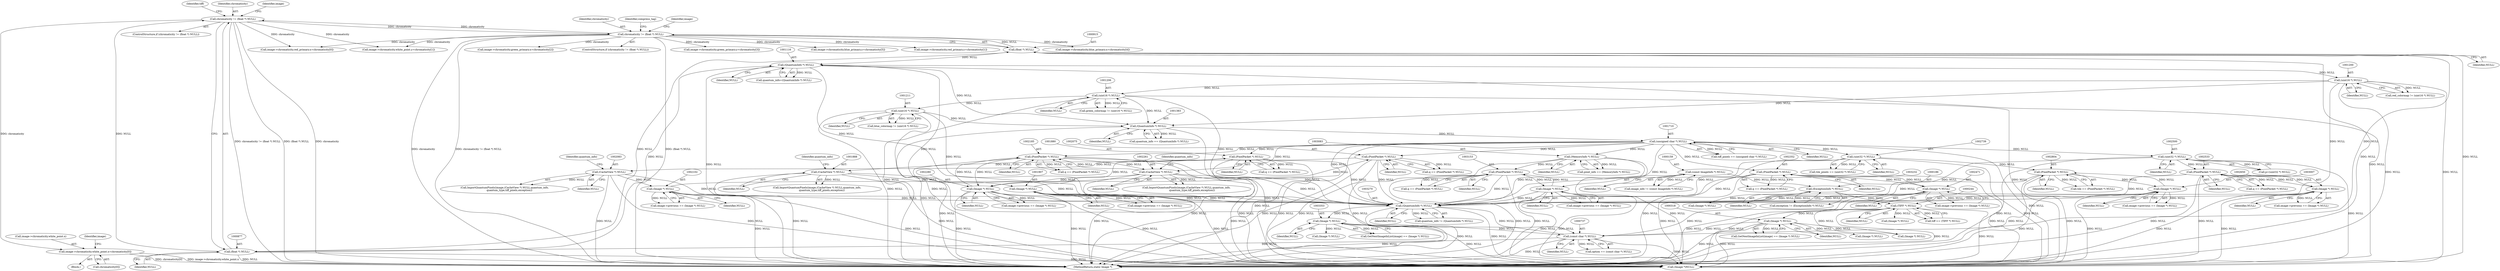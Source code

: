 digraph "0_ImageMagick_c073a7712d82476b5fbee74856c46b88af9c3175@array" {
"1000880" [label="(Call,image->chromaticity.white_point.x=chromaticity[0])"];
"1000874" [label="(Call,chromaticity != (float *) NULL)"];
"1000912" [label="(Call,chromaticity != (float *) NULL)"];
"1000914" [label="(Call,(float *) NULL)"];
"1000876" [label="(Call,(float *) NULL)"];
"1000736" [label="(Call,(const char *) NULL)"];
"1003269" [label="(Call,(QuantumInfo *) NULL)"];
"1002101" [label="(Call,(Image *) NULL)"];
"1002082" [label="(Call,(CacheView *) NULL)"];
"1002074" [label="(Call,(PixelPacket *) NULL)"];
"1001709" [label="(Call,(unsigned char *) NULL)"];
"1001382" [label="(Call,(QuantumInfo *) NULL)"];
"1001210" [label="(Call,(uint16 *) NULL)"];
"1001205" [label="(Call,(uint16 *) NULL)"];
"1001199" [label="(Call,(uint16 *) NULL)"];
"1001115" [label="(Call,(QuantumInfo *) NULL)"];
"1002532" [label="(Call,(PixelPacket *) NULL)"];
"1002649" [label="(Call,(Image *) NULL)"];
"1002499" [label="(Call,(uint32 *) NULL)"];
"1002184" [label="(Call,(PixelPacket *) NULL)"];
"1002279" [label="(Call,(Image *) NULL)"];
"1002260" [label="(Call,(CacheView *) NULL)"];
"1001887" [label="(Call,(CacheView *) NULL)"];
"1001879" [label="(Call,(PixelPacket *) NULL)"];
"1001906" [label="(Call,(Image *) NULL)"];
"1003231" [label="(Call,(Image *) NULL)"];
"1003152" [label="(Call,(PixelPacket *) NULL)"];
"1003082" [label="(Call,(MemoryInfo *) NULL)"];
"1002351" [label="(Call,(PixelPacket *) NULL)"];
"1002470" [label="(Call,(Image *) NULL)"];
"1002738" [label="(Call,(uint32 *) NULL)"];
"1002803" [label="(Call,(PixelPacket *) NULL)"];
"1003006" [label="(Call,(Image *) NULL)"];
"1000317" [label="(Call,(Image *) NULL)"];
"1000243" [label="(Call,(TIFF *) NULL)"];
"1000185" [label="(Call,(ExceptionInfo *) NULL)"];
"1000158" [label="(Call,(const ImageInfo *) NULL)"];
"1003352" [label="(Call,(Image *) NULL)"];
"1002097" [label="(Call,image->previous == (Image *) NULL)"];
"1002279" [label="(Call,(Image *) NULL)"];
"1002738" [label="(Call,(uint32 *) NULL)"];
"1001382" [label="(Call,(QuantumInfo *) NULL)"];
"1002186" [label="(Identifier,NULL)"];
"1002351" [label="(Call,(PixelPacket *) NULL)"];
"1003152" [label="(Call,(PixelPacket *) NULL)"];
"1001906" [label="(Call,(Image *) NULL)"];
"1000252" [label="(Call,(Image *) NULL)"];
"1001199" [label="(Call,(uint16 *) NULL)"];
"1001115" [label="(Call,(QuantumInfo *) NULL)"];
"1002184" [label="(Call,(PixelPacket *) NULL)"];
"1003361" [label="(Call,(Image *) NULL)"];
"1001908" [label="(Identifier,NULL)"];
"1003082" [label="(Call,(MemoryInfo *) NULL)"];
"1000913" [label="(Identifier,chromaticity)"];
"1000912" [label="(Call,chromaticity != (float *) NULL)"];
"1001885" [label="(Call,ImportQuantumPixels(image,(CacheView *) NULL,quantum_info,\n            quantum_type,tiff_pixels,exception))"];
"1001208" [label="(Call,blue_colormap != (uint16 *) NULL)"];
"1002534" [label="(Identifier,NULL)"];
"1000241" [label="(Call,tiff == (TIFF *) NULL)"];
"1000215" [label="(Call,(Image *) NULL)"];
"1001881" [label="(Identifier,NULL)"];
"1002501" [label="(Identifier,NULL)"];
"1001380" [label="(Call,quantum_info == (QuantumInfo *) NULL)"];
"1002349" [label="(Call,q == (PixelPacket *) NULL)"];
"1003002" [label="(Call,image->previous == (Image *) NULL)"];
"1001707" [label="(Call,tiff_pixels == (unsigned char *) NULL)"];
"1002182" [label="(Call,q == (PixelPacket *) NULL)"];
"1002082" [label="(Call,(CacheView *) NULL)"];
"1001117" [label="(Identifier,NULL)"];
"1000987" [label="(Identifier,compress_tag)"];
"1003227" [label="(Call,image->previous == (Image *) NULL)"];
"1003231" [label="(Call,(Image *) NULL)"];
"1000879" [label="(Block,)"];
"1000918" [label="(Call,image->chromaticity.red_primary.x=chromaticity[0])"];
"1002353" [label="(Identifier,NULL)"];
"1000891" [label="(Call,image->chromaticity.white_point.y=chromaticity[1])"];
"1000880" [label="(Call,image->chromaticity.white_point.x=chromaticity[0])"];
"1000895" [label="(Identifier,image)"];
"1002101" [label="(Call,(Image *) NULL)"];
"1002263" [label="(Identifier,quantum_info)"];
"1001201" [label="(Identifier,NULL)"];
"1002740" [label="(Identifier,NULL)"];
"1002262" [label="(Identifier,NULL)"];
"1000873" [label="(ControlStructure,if (chromaticity != (float *) NULL))"];
"1001889" [label="(Identifier,NULL)"];
"1001877" [label="(Call,q == (PixelPacket *) NULL)"];
"1000187" [label="(Identifier,NULL)"];
"1002470" [label="(Call,(Image *) NULL)"];
"1001203" [label="(Call,green_colormap != (uint16 *) NULL)"];
"1001197" [label="(Call,red_colormap != (uint16 *) NULL)"];
"1002803" [label="(Call,(PixelPacket *) NULL)"];
"1001210" [label="(Call,(uint16 *) NULL)"];
"1001709" [label="(Call,(unsigned char *) NULL)"];
"1000876" [label="(Call,(float *) NULL)"];
"1001113" [label="(Call,quantum_info=(QuantumInfo *) NULL)"];
"1000738" [label="(Identifier,NULL)"];
"1003084" [label="(Identifier,NULL)"];
"1002472" [label="(Identifier,NULL)"];
"1000307" [label="(Call,(Image *) NULL)"];
"1003349" [label="(Call,GetNextImageInList(image) == (Image *) NULL)"];
"1003271" [label="(Identifier,NULL)"];
"1002801" [label="(Call,tile == (PixelPacket *) NULL)"];
"1000905" [label="(Identifier,tiff)"];
"1000922" [label="(Identifier,image)"];
"1002072" [label="(Call,q == (PixelPacket *) NULL)"];
"1000875" [label="(Identifier,chromaticity)"];
"1000878" [label="(Identifier,NULL)"];
"1000884" [label="(Identifier,image)"];
"1000734" [label="(Call,option == (const char *) NULL)"];
"1000160" [label="(Identifier,NULL)"];
"1000185" [label="(Call,(ExceptionInfo *) NULL)"];
"1003352" [label="(Call,(Image *) NULL)"];
"1002076" [label="(Identifier,NULL)"];
"1001887" [label="(Call,(CacheView *) NULL)"];
"1002074" [label="(Call,(PixelPacket *) NULL)"];
"1003150" [label="(Call,q == (PixelPacket *) NULL)"];
"1002466" [label="(Call,image->previous == (Image *) NULL)"];
"1003233" [label="(Identifier,NULL)"];
"1002651" [label="(Identifier,NULL)"];
"1002080" [label="(Call,ImportQuantumPixels(image,(CacheView *) NULL,quantum_info,\n            quantum_type,tiff_pixels,exception))"];
"1000183" [label="(Call,exception != (ExceptionInfo *) NULL)"];
"1000874" [label="(Call,chromaticity != (float *) NULL)"];
"1002497" [label="(Call,p=(uint32 *) NULL)"];
"1000319" [label="(Identifier,NULL)"];
"1003154" [label="(Identifier,NULL)"];
"1003080" [label="(Call,pixel_info == (MemoryInfo *) NULL)"];
"1003006" [label="(Call,(Image *) NULL)"];
"1000158" [label="(Call,(const ImageInfo *) NULL)"];
"1002260" [label="(Call,(CacheView *) NULL)"];
"1001890" [label="(Identifier,quantum_info)"];
"1000916" [label="(Identifier,NULL)"];
"1002085" [label="(Identifier,quantum_info)"];
"1000245" [label="(Identifier,NULL)"];
"1002532" [label="(Call,(PixelPacket *) NULL)"];
"1002736" [label="(Call,tile_pixels == (uint32 *) NULL)"];
"1003415" [label="(Call,(Image *)NULL)"];
"1002649" [label="(Call,(Image *) NULL)"];
"1000914" [label="(Call,(float *) NULL)"];
"1000888" [label="(Call,chromaticity[0])"];
"1000328" [label="(Call,(Image *) NULL)"];
"1001207" [label="(Identifier,NULL)"];
"1000973" [label="(Call,image->chromaticity.blue_primary.y=chromaticity[5])"];
"1002281" [label="(Identifier,NULL)"];
"1001384" [label="(Identifier,NULL)"];
"1001711" [label="(Identifier,NULL)"];
"1002258" [label="(Call,ImportQuantumPixels(image,(CacheView *) NULL,quantum_info,\n              quantum_type,tiff_pixels,exception))"];
"1003269" [label="(Call,(QuantumInfo *) NULL)"];
"1001879" [label="(Call,(PixelPacket *) NULL)"];
"1001205" [label="(Call,(uint16 *) NULL)"];
"1002103" [label="(Identifier,NULL)"];
"1000317" [label="(Call,(Image *) NULL)"];
"1000929" [label="(Call,image->chromaticity.red_primary.y=chromaticity[1])"];
"1003008" [label="(Identifier,NULL)"];
"1000156" [label="(Call,image_info != (const ImageInfo *) NULL)"];
"1002084" [label="(Identifier,NULL)"];
"1001212" [label="(Identifier,NULL)"];
"1003421" [label="(MethodReturn,static Image *)"];
"1000736" [label="(Call,(const char *) NULL)"];
"1000243" [label="(Call,(TIFF *) NULL)"];
"1000962" [label="(Call,image->chromaticity.blue_primary.x=chromaticity[4])"];
"1002645" [label="(Call,image->previous == (Image *) NULL)"];
"1000940" [label="(Call,image->chromaticity.green_primary.x=chromaticity[2])"];
"1001902" [label="(Call,image->previous == (Image *) NULL)"];
"1000881" [label="(Call,image->chromaticity.white_point.x)"];
"1002275" [label="(Call,image->previous == (Image *) NULL)"];
"1000314" [label="(Call,GetNextImageInList(image) == (Image *) NULL)"];
"1000911" [label="(ControlStructure,if (chromaticity != (float *) NULL))"];
"1000951" [label="(Call,image->chromaticity.green_primary.y=chromaticity[3])"];
"1002530" [label="(Call,q == (PixelPacket *) NULL)"];
"1002499" [label="(Call,(uint32 *) NULL)"];
"1003354" [label="(Identifier,NULL)"];
"1002805" [label="(Identifier,NULL)"];
"1003267" [label="(Call,quantum_info != (QuantumInfo *) NULL)"];
"1000880" -> "1000879"  [label="AST: "];
"1000880" -> "1000888"  [label="CFG: "];
"1000881" -> "1000880"  [label="AST: "];
"1000888" -> "1000880"  [label="AST: "];
"1000895" -> "1000880"  [label="CFG: "];
"1000880" -> "1003421"  [label="DDG: image->chromaticity.white_point.x"];
"1000880" -> "1003421"  [label="DDG: chromaticity[0]"];
"1000874" -> "1000880"  [label="DDG: chromaticity"];
"1000874" -> "1000873"  [label="AST: "];
"1000874" -> "1000876"  [label="CFG: "];
"1000875" -> "1000874"  [label="AST: "];
"1000876" -> "1000874"  [label="AST: "];
"1000884" -> "1000874"  [label="CFG: "];
"1000905" -> "1000874"  [label="CFG: "];
"1000874" -> "1003421"  [label="DDG: chromaticity != (float *) NULL"];
"1000874" -> "1003421"  [label="DDG: (float *) NULL"];
"1000874" -> "1003421"  [label="DDG: chromaticity"];
"1000912" -> "1000874"  [label="DDG: chromaticity"];
"1000876" -> "1000874"  [label="DDG: NULL"];
"1000874" -> "1000891"  [label="DDG: chromaticity"];
"1000874" -> "1000912"  [label="DDG: chromaticity"];
"1000874" -> "1000918"  [label="DDG: chromaticity"];
"1000912" -> "1000911"  [label="AST: "];
"1000912" -> "1000914"  [label="CFG: "];
"1000913" -> "1000912"  [label="AST: "];
"1000914" -> "1000912"  [label="AST: "];
"1000922" -> "1000912"  [label="CFG: "];
"1000987" -> "1000912"  [label="CFG: "];
"1000912" -> "1003421"  [label="DDG: chromaticity != (float *) NULL"];
"1000912" -> "1003421"  [label="DDG: (float *) NULL"];
"1000912" -> "1003421"  [label="DDG: chromaticity"];
"1000912" -> "1000891"  [label="DDG: chromaticity"];
"1000914" -> "1000912"  [label="DDG: NULL"];
"1000912" -> "1000918"  [label="DDG: chromaticity"];
"1000912" -> "1000929"  [label="DDG: chromaticity"];
"1000912" -> "1000940"  [label="DDG: chromaticity"];
"1000912" -> "1000951"  [label="DDG: chromaticity"];
"1000912" -> "1000962"  [label="DDG: chromaticity"];
"1000912" -> "1000973"  [label="DDG: chromaticity"];
"1000914" -> "1000916"  [label="CFG: "];
"1000915" -> "1000914"  [label="AST: "];
"1000916" -> "1000914"  [label="AST: "];
"1000914" -> "1003421"  [label="DDG: NULL"];
"1000876" -> "1000914"  [label="DDG: NULL"];
"1000736" -> "1000914"  [label="DDG: NULL"];
"1000914" -> "1001115"  [label="DDG: NULL"];
"1000914" -> "1003415"  [label="DDG: NULL"];
"1000876" -> "1000878"  [label="CFG: "];
"1000877" -> "1000876"  [label="AST: "];
"1000878" -> "1000876"  [label="AST: "];
"1000876" -> "1003421"  [label="DDG: NULL"];
"1000736" -> "1000876"  [label="DDG: NULL"];
"1000876" -> "1001115"  [label="DDG: NULL"];
"1000876" -> "1003415"  [label="DDG: NULL"];
"1000736" -> "1000734"  [label="AST: "];
"1000736" -> "1000738"  [label="CFG: "];
"1000737" -> "1000736"  [label="AST: "];
"1000738" -> "1000736"  [label="AST: "];
"1000734" -> "1000736"  [label="CFG: "];
"1000736" -> "1003421"  [label="DDG: NULL"];
"1000736" -> "1000734"  [label="DDG: NULL"];
"1003269" -> "1000736"  [label="DDG: NULL"];
"1000317" -> "1000736"  [label="DDG: NULL"];
"1003352" -> "1000736"  [label="DDG: NULL"];
"1000243" -> "1000736"  [label="DDG: NULL"];
"1000736" -> "1001115"  [label="DDG: NULL"];
"1000736" -> "1003415"  [label="DDG: NULL"];
"1003269" -> "1003267"  [label="AST: "];
"1003269" -> "1003271"  [label="CFG: "];
"1003270" -> "1003269"  [label="AST: "];
"1003271" -> "1003269"  [label="AST: "];
"1003267" -> "1003269"  [label="CFG: "];
"1003269" -> "1003421"  [label="DDG: NULL"];
"1003269" -> "1003267"  [label="DDG: NULL"];
"1002101" -> "1003269"  [label="DDG: NULL"];
"1002532" -> "1003269"  [label="DDG: NULL"];
"1002184" -> "1003269"  [label="DDG: NULL"];
"1002649" -> "1003269"  [label="DDG: NULL"];
"1001887" -> "1003269"  [label="DDG: NULL"];
"1003231" -> "1003269"  [label="DDG: NULL"];
"1002351" -> "1003269"  [label="DDG: NULL"];
"1001709" -> "1003269"  [label="DDG: NULL"];
"1001879" -> "1003269"  [label="DDG: NULL"];
"1001210" -> "1003269"  [label="DDG: NULL"];
"1001205" -> "1003269"  [label="DDG: NULL"];
"1002260" -> "1003269"  [label="DDG: NULL"];
"1002738" -> "1003269"  [label="DDG: NULL"];
"1002074" -> "1003269"  [label="DDG: NULL"];
"1002082" -> "1003269"  [label="DDG: NULL"];
"1002803" -> "1003269"  [label="DDG: NULL"];
"1002279" -> "1003269"  [label="DDG: NULL"];
"1003152" -> "1003269"  [label="DDG: NULL"];
"1003082" -> "1003269"  [label="DDG: NULL"];
"1003006" -> "1003269"  [label="DDG: NULL"];
"1001906" -> "1003269"  [label="DDG: NULL"];
"1002470" -> "1003269"  [label="DDG: NULL"];
"1001115" -> "1003269"  [label="DDG: NULL"];
"1001199" -> "1003269"  [label="DDG: NULL"];
"1002499" -> "1003269"  [label="DDG: NULL"];
"1003269" -> "1003352"  [label="DDG: NULL"];
"1003269" -> "1003415"  [label="DDG: NULL"];
"1002101" -> "1002097"  [label="AST: "];
"1002101" -> "1002103"  [label="CFG: "];
"1002102" -> "1002101"  [label="AST: "];
"1002103" -> "1002101"  [label="AST: "];
"1002097" -> "1002101"  [label="CFG: "];
"1002101" -> "1003421"  [label="DDG: NULL"];
"1002101" -> "1002074"  [label="DDG: NULL"];
"1002101" -> "1002097"  [label="DDG: NULL"];
"1002082" -> "1002101"  [label="DDG: NULL"];
"1002101" -> "1003415"  [label="DDG: NULL"];
"1002082" -> "1002080"  [label="AST: "];
"1002082" -> "1002084"  [label="CFG: "];
"1002083" -> "1002082"  [label="AST: "];
"1002084" -> "1002082"  [label="AST: "];
"1002085" -> "1002082"  [label="CFG: "];
"1002082" -> "1003421"  [label="DDG: NULL"];
"1002082" -> "1002080"  [label="DDG: NULL"];
"1002074" -> "1002082"  [label="DDG: NULL"];
"1002082" -> "1003415"  [label="DDG: NULL"];
"1002074" -> "1002072"  [label="AST: "];
"1002074" -> "1002076"  [label="CFG: "];
"1002075" -> "1002074"  [label="AST: "];
"1002076" -> "1002074"  [label="AST: "];
"1002072" -> "1002074"  [label="CFG: "];
"1002074" -> "1003421"  [label="DDG: NULL"];
"1002074" -> "1002072"  [label="DDG: NULL"];
"1001709" -> "1002074"  [label="DDG: NULL"];
"1002074" -> "1003415"  [label="DDG: NULL"];
"1001709" -> "1001707"  [label="AST: "];
"1001709" -> "1001711"  [label="CFG: "];
"1001710" -> "1001709"  [label="AST: "];
"1001711" -> "1001709"  [label="AST: "];
"1001707" -> "1001709"  [label="CFG: "];
"1001709" -> "1003421"  [label="DDG: NULL"];
"1001709" -> "1001707"  [label="DDG: NULL"];
"1001382" -> "1001709"  [label="DDG: NULL"];
"1001709" -> "1001879"  [label="DDG: NULL"];
"1001709" -> "1002184"  [label="DDG: NULL"];
"1001709" -> "1002260"  [label="DDG: NULL"];
"1001709" -> "1002279"  [label="DDG: NULL"];
"1001709" -> "1002351"  [label="DDG: NULL"];
"1001709" -> "1002499"  [label="DDG: NULL"];
"1001709" -> "1002738"  [label="DDG: NULL"];
"1001709" -> "1003082"  [label="DDG: NULL"];
"1001709" -> "1003415"  [label="DDG: NULL"];
"1001382" -> "1001380"  [label="AST: "];
"1001382" -> "1001384"  [label="CFG: "];
"1001383" -> "1001382"  [label="AST: "];
"1001384" -> "1001382"  [label="AST: "];
"1001380" -> "1001382"  [label="CFG: "];
"1001382" -> "1003421"  [label="DDG: NULL"];
"1001382" -> "1001380"  [label="DDG: NULL"];
"1001210" -> "1001382"  [label="DDG: NULL"];
"1001205" -> "1001382"  [label="DDG: NULL"];
"1001115" -> "1001382"  [label="DDG: NULL"];
"1001199" -> "1001382"  [label="DDG: NULL"];
"1001382" -> "1003415"  [label="DDG: NULL"];
"1001210" -> "1001208"  [label="AST: "];
"1001210" -> "1001212"  [label="CFG: "];
"1001211" -> "1001210"  [label="AST: "];
"1001212" -> "1001210"  [label="AST: "];
"1001208" -> "1001210"  [label="CFG: "];
"1001210" -> "1003421"  [label="DDG: NULL"];
"1001210" -> "1001208"  [label="DDG: NULL"];
"1001205" -> "1001210"  [label="DDG: NULL"];
"1001210" -> "1003415"  [label="DDG: NULL"];
"1001205" -> "1001203"  [label="AST: "];
"1001205" -> "1001207"  [label="CFG: "];
"1001206" -> "1001205"  [label="AST: "];
"1001207" -> "1001205"  [label="AST: "];
"1001203" -> "1001205"  [label="CFG: "];
"1001205" -> "1003421"  [label="DDG: NULL"];
"1001205" -> "1001203"  [label="DDG: NULL"];
"1001199" -> "1001205"  [label="DDG: NULL"];
"1001205" -> "1003415"  [label="DDG: NULL"];
"1001199" -> "1001197"  [label="AST: "];
"1001199" -> "1001201"  [label="CFG: "];
"1001200" -> "1001199"  [label="AST: "];
"1001201" -> "1001199"  [label="AST: "];
"1001197" -> "1001199"  [label="CFG: "];
"1001199" -> "1003421"  [label="DDG: NULL"];
"1001199" -> "1001197"  [label="DDG: NULL"];
"1001115" -> "1001199"  [label="DDG: NULL"];
"1001199" -> "1003415"  [label="DDG: NULL"];
"1001115" -> "1001113"  [label="AST: "];
"1001115" -> "1001117"  [label="CFG: "];
"1001116" -> "1001115"  [label="AST: "];
"1001117" -> "1001115"  [label="AST: "];
"1001113" -> "1001115"  [label="CFG: "];
"1001115" -> "1003421"  [label="DDG: NULL"];
"1001115" -> "1001113"  [label="DDG: NULL"];
"1001115" -> "1003415"  [label="DDG: NULL"];
"1002532" -> "1002530"  [label="AST: "];
"1002532" -> "1002534"  [label="CFG: "];
"1002533" -> "1002532"  [label="AST: "];
"1002534" -> "1002532"  [label="AST: "];
"1002530" -> "1002532"  [label="CFG: "];
"1002532" -> "1003421"  [label="DDG: NULL"];
"1002532" -> "1002530"  [label="DDG: NULL"];
"1002649" -> "1002532"  [label="DDG: NULL"];
"1002499" -> "1002532"  [label="DDG: NULL"];
"1002532" -> "1002649"  [label="DDG: NULL"];
"1002532" -> "1003415"  [label="DDG: NULL"];
"1002649" -> "1002645"  [label="AST: "];
"1002649" -> "1002651"  [label="CFG: "];
"1002650" -> "1002649"  [label="AST: "];
"1002651" -> "1002649"  [label="AST: "];
"1002645" -> "1002649"  [label="CFG: "];
"1002649" -> "1003421"  [label="DDG: NULL"];
"1002649" -> "1002645"  [label="DDG: NULL"];
"1002649" -> "1003415"  [label="DDG: NULL"];
"1002499" -> "1002497"  [label="AST: "];
"1002499" -> "1002501"  [label="CFG: "];
"1002500" -> "1002499"  [label="AST: "];
"1002501" -> "1002499"  [label="AST: "];
"1002497" -> "1002499"  [label="CFG: "];
"1002499" -> "1003421"  [label="DDG: NULL"];
"1002499" -> "1002497"  [label="DDG: NULL"];
"1002499" -> "1003415"  [label="DDG: NULL"];
"1002184" -> "1002182"  [label="AST: "];
"1002184" -> "1002186"  [label="CFG: "];
"1002185" -> "1002184"  [label="AST: "];
"1002186" -> "1002184"  [label="AST: "];
"1002182" -> "1002184"  [label="CFG: "];
"1002184" -> "1003421"  [label="DDG: NULL"];
"1002184" -> "1002182"  [label="DDG: NULL"];
"1002279" -> "1002184"  [label="DDG: NULL"];
"1002260" -> "1002184"  [label="DDG: NULL"];
"1002184" -> "1002260"  [label="DDG: NULL"];
"1002184" -> "1002279"  [label="DDG: NULL"];
"1002184" -> "1003415"  [label="DDG: NULL"];
"1002279" -> "1002275"  [label="AST: "];
"1002279" -> "1002281"  [label="CFG: "];
"1002280" -> "1002279"  [label="AST: "];
"1002281" -> "1002279"  [label="AST: "];
"1002275" -> "1002279"  [label="CFG: "];
"1002279" -> "1003421"  [label="DDG: NULL"];
"1002279" -> "1002275"  [label="DDG: NULL"];
"1002260" -> "1002279"  [label="DDG: NULL"];
"1002279" -> "1003415"  [label="DDG: NULL"];
"1002260" -> "1002258"  [label="AST: "];
"1002260" -> "1002262"  [label="CFG: "];
"1002261" -> "1002260"  [label="AST: "];
"1002262" -> "1002260"  [label="AST: "];
"1002263" -> "1002260"  [label="CFG: "];
"1002260" -> "1003421"  [label="DDG: NULL"];
"1002260" -> "1002258"  [label="DDG: NULL"];
"1002260" -> "1003415"  [label="DDG: NULL"];
"1001887" -> "1001885"  [label="AST: "];
"1001887" -> "1001889"  [label="CFG: "];
"1001888" -> "1001887"  [label="AST: "];
"1001889" -> "1001887"  [label="AST: "];
"1001890" -> "1001887"  [label="CFG: "];
"1001887" -> "1003421"  [label="DDG: NULL"];
"1001887" -> "1001885"  [label="DDG: NULL"];
"1001879" -> "1001887"  [label="DDG: NULL"];
"1001887" -> "1001906"  [label="DDG: NULL"];
"1001887" -> "1003415"  [label="DDG: NULL"];
"1001879" -> "1001877"  [label="AST: "];
"1001879" -> "1001881"  [label="CFG: "];
"1001880" -> "1001879"  [label="AST: "];
"1001881" -> "1001879"  [label="AST: "];
"1001877" -> "1001879"  [label="CFG: "];
"1001879" -> "1003421"  [label="DDG: NULL"];
"1001879" -> "1001877"  [label="DDG: NULL"];
"1001906" -> "1001879"  [label="DDG: NULL"];
"1001879" -> "1003415"  [label="DDG: NULL"];
"1001906" -> "1001902"  [label="AST: "];
"1001906" -> "1001908"  [label="CFG: "];
"1001907" -> "1001906"  [label="AST: "];
"1001908" -> "1001906"  [label="AST: "];
"1001902" -> "1001906"  [label="CFG: "];
"1001906" -> "1003421"  [label="DDG: NULL"];
"1001906" -> "1001902"  [label="DDG: NULL"];
"1001906" -> "1003415"  [label="DDG: NULL"];
"1003231" -> "1003227"  [label="AST: "];
"1003231" -> "1003233"  [label="CFG: "];
"1003232" -> "1003231"  [label="AST: "];
"1003233" -> "1003231"  [label="AST: "];
"1003227" -> "1003231"  [label="CFG: "];
"1003231" -> "1003421"  [label="DDG: NULL"];
"1003231" -> "1003152"  [label="DDG: NULL"];
"1003231" -> "1003227"  [label="DDG: NULL"];
"1003152" -> "1003231"  [label="DDG: NULL"];
"1003231" -> "1003415"  [label="DDG: NULL"];
"1003152" -> "1003150"  [label="AST: "];
"1003152" -> "1003154"  [label="CFG: "];
"1003153" -> "1003152"  [label="AST: "];
"1003154" -> "1003152"  [label="AST: "];
"1003150" -> "1003152"  [label="CFG: "];
"1003152" -> "1003421"  [label="DDG: NULL"];
"1003152" -> "1003150"  [label="DDG: NULL"];
"1003082" -> "1003152"  [label="DDG: NULL"];
"1003152" -> "1003415"  [label="DDG: NULL"];
"1003082" -> "1003080"  [label="AST: "];
"1003082" -> "1003084"  [label="CFG: "];
"1003083" -> "1003082"  [label="AST: "];
"1003084" -> "1003082"  [label="AST: "];
"1003080" -> "1003082"  [label="CFG: "];
"1003082" -> "1003421"  [label="DDG: NULL"];
"1003082" -> "1003080"  [label="DDG: NULL"];
"1003082" -> "1003415"  [label="DDG: NULL"];
"1002351" -> "1002349"  [label="AST: "];
"1002351" -> "1002353"  [label="CFG: "];
"1002352" -> "1002351"  [label="AST: "];
"1002353" -> "1002351"  [label="AST: "];
"1002349" -> "1002351"  [label="CFG: "];
"1002351" -> "1003421"  [label="DDG: NULL"];
"1002351" -> "1002349"  [label="DDG: NULL"];
"1002470" -> "1002351"  [label="DDG: NULL"];
"1002351" -> "1002470"  [label="DDG: NULL"];
"1002351" -> "1003415"  [label="DDG: NULL"];
"1002470" -> "1002466"  [label="AST: "];
"1002470" -> "1002472"  [label="CFG: "];
"1002471" -> "1002470"  [label="AST: "];
"1002472" -> "1002470"  [label="AST: "];
"1002466" -> "1002470"  [label="CFG: "];
"1002470" -> "1003421"  [label="DDG: NULL"];
"1002470" -> "1002466"  [label="DDG: NULL"];
"1002470" -> "1003415"  [label="DDG: NULL"];
"1002738" -> "1002736"  [label="AST: "];
"1002738" -> "1002740"  [label="CFG: "];
"1002739" -> "1002738"  [label="AST: "];
"1002740" -> "1002738"  [label="AST: "];
"1002736" -> "1002738"  [label="CFG: "];
"1002738" -> "1003421"  [label="DDG: NULL"];
"1002738" -> "1002736"  [label="DDG: NULL"];
"1002738" -> "1002803"  [label="DDG: NULL"];
"1002738" -> "1003415"  [label="DDG: NULL"];
"1002803" -> "1002801"  [label="AST: "];
"1002803" -> "1002805"  [label="CFG: "];
"1002804" -> "1002803"  [label="AST: "];
"1002805" -> "1002803"  [label="AST: "];
"1002801" -> "1002803"  [label="CFG: "];
"1002803" -> "1003421"  [label="DDG: NULL"];
"1002803" -> "1002801"  [label="DDG: NULL"];
"1003006" -> "1002803"  [label="DDG: NULL"];
"1002803" -> "1003006"  [label="DDG: NULL"];
"1002803" -> "1003415"  [label="DDG: NULL"];
"1003006" -> "1003002"  [label="AST: "];
"1003006" -> "1003008"  [label="CFG: "];
"1003007" -> "1003006"  [label="AST: "];
"1003008" -> "1003006"  [label="AST: "];
"1003002" -> "1003006"  [label="CFG: "];
"1003006" -> "1003421"  [label="DDG: NULL"];
"1003006" -> "1003002"  [label="DDG: NULL"];
"1003006" -> "1003415"  [label="DDG: NULL"];
"1000317" -> "1000314"  [label="AST: "];
"1000317" -> "1000319"  [label="CFG: "];
"1000318" -> "1000317"  [label="AST: "];
"1000319" -> "1000317"  [label="AST: "];
"1000314" -> "1000317"  [label="CFG: "];
"1000317" -> "1003421"  [label="DDG: NULL"];
"1000317" -> "1000307"  [label="DDG: NULL"];
"1000317" -> "1000314"  [label="DDG: NULL"];
"1000243" -> "1000317"  [label="DDG: NULL"];
"1000317" -> "1000328"  [label="DDG: NULL"];
"1000317" -> "1003415"  [label="DDG: NULL"];
"1000243" -> "1000241"  [label="AST: "];
"1000243" -> "1000245"  [label="CFG: "];
"1000244" -> "1000243"  [label="AST: "];
"1000245" -> "1000243"  [label="AST: "];
"1000241" -> "1000243"  [label="CFG: "];
"1000243" -> "1003421"  [label="DDG: NULL"];
"1000243" -> "1000241"  [label="DDG: NULL"];
"1000185" -> "1000243"  [label="DDG: NULL"];
"1000243" -> "1000252"  [label="DDG: NULL"];
"1000243" -> "1000307"  [label="DDG: NULL"];
"1000243" -> "1003415"  [label="DDG: NULL"];
"1000185" -> "1000183"  [label="AST: "];
"1000185" -> "1000187"  [label="CFG: "];
"1000186" -> "1000185"  [label="AST: "];
"1000187" -> "1000185"  [label="AST: "];
"1000183" -> "1000185"  [label="CFG: "];
"1000185" -> "1000183"  [label="DDG: NULL"];
"1000158" -> "1000185"  [label="DDG: NULL"];
"1000185" -> "1000215"  [label="DDG: NULL"];
"1000158" -> "1000156"  [label="AST: "];
"1000158" -> "1000160"  [label="CFG: "];
"1000159" -> "1000158"  [label="AST: "];
"1000160" -> "1000158"  [label="AST: "];
"1000156" -> "1000158"  [label="CFG: "];
"1000158" -> "1000156"  [label="DDG: NULL"];
"1003352" -> "1003349"  [label="AST: "];
"1003352" -> "1003354"  [label="CFG: "];
"1003353" -> "1003352"  [label="AST: "];
"1003354" -> "1003352"  [label="AST: "];
"1003349" -> "1003352"  [label="CFG: "];
"1003352" -> "1003421"  [label="DDG: NULL"];
"1003352" -> "1003349"  [label="DDG: NULL"];
"1003352" -> "1003361"  [label="DDG: NULL"];
"1003352" -> "1003415"  [label="DDG: NULL"];
}
